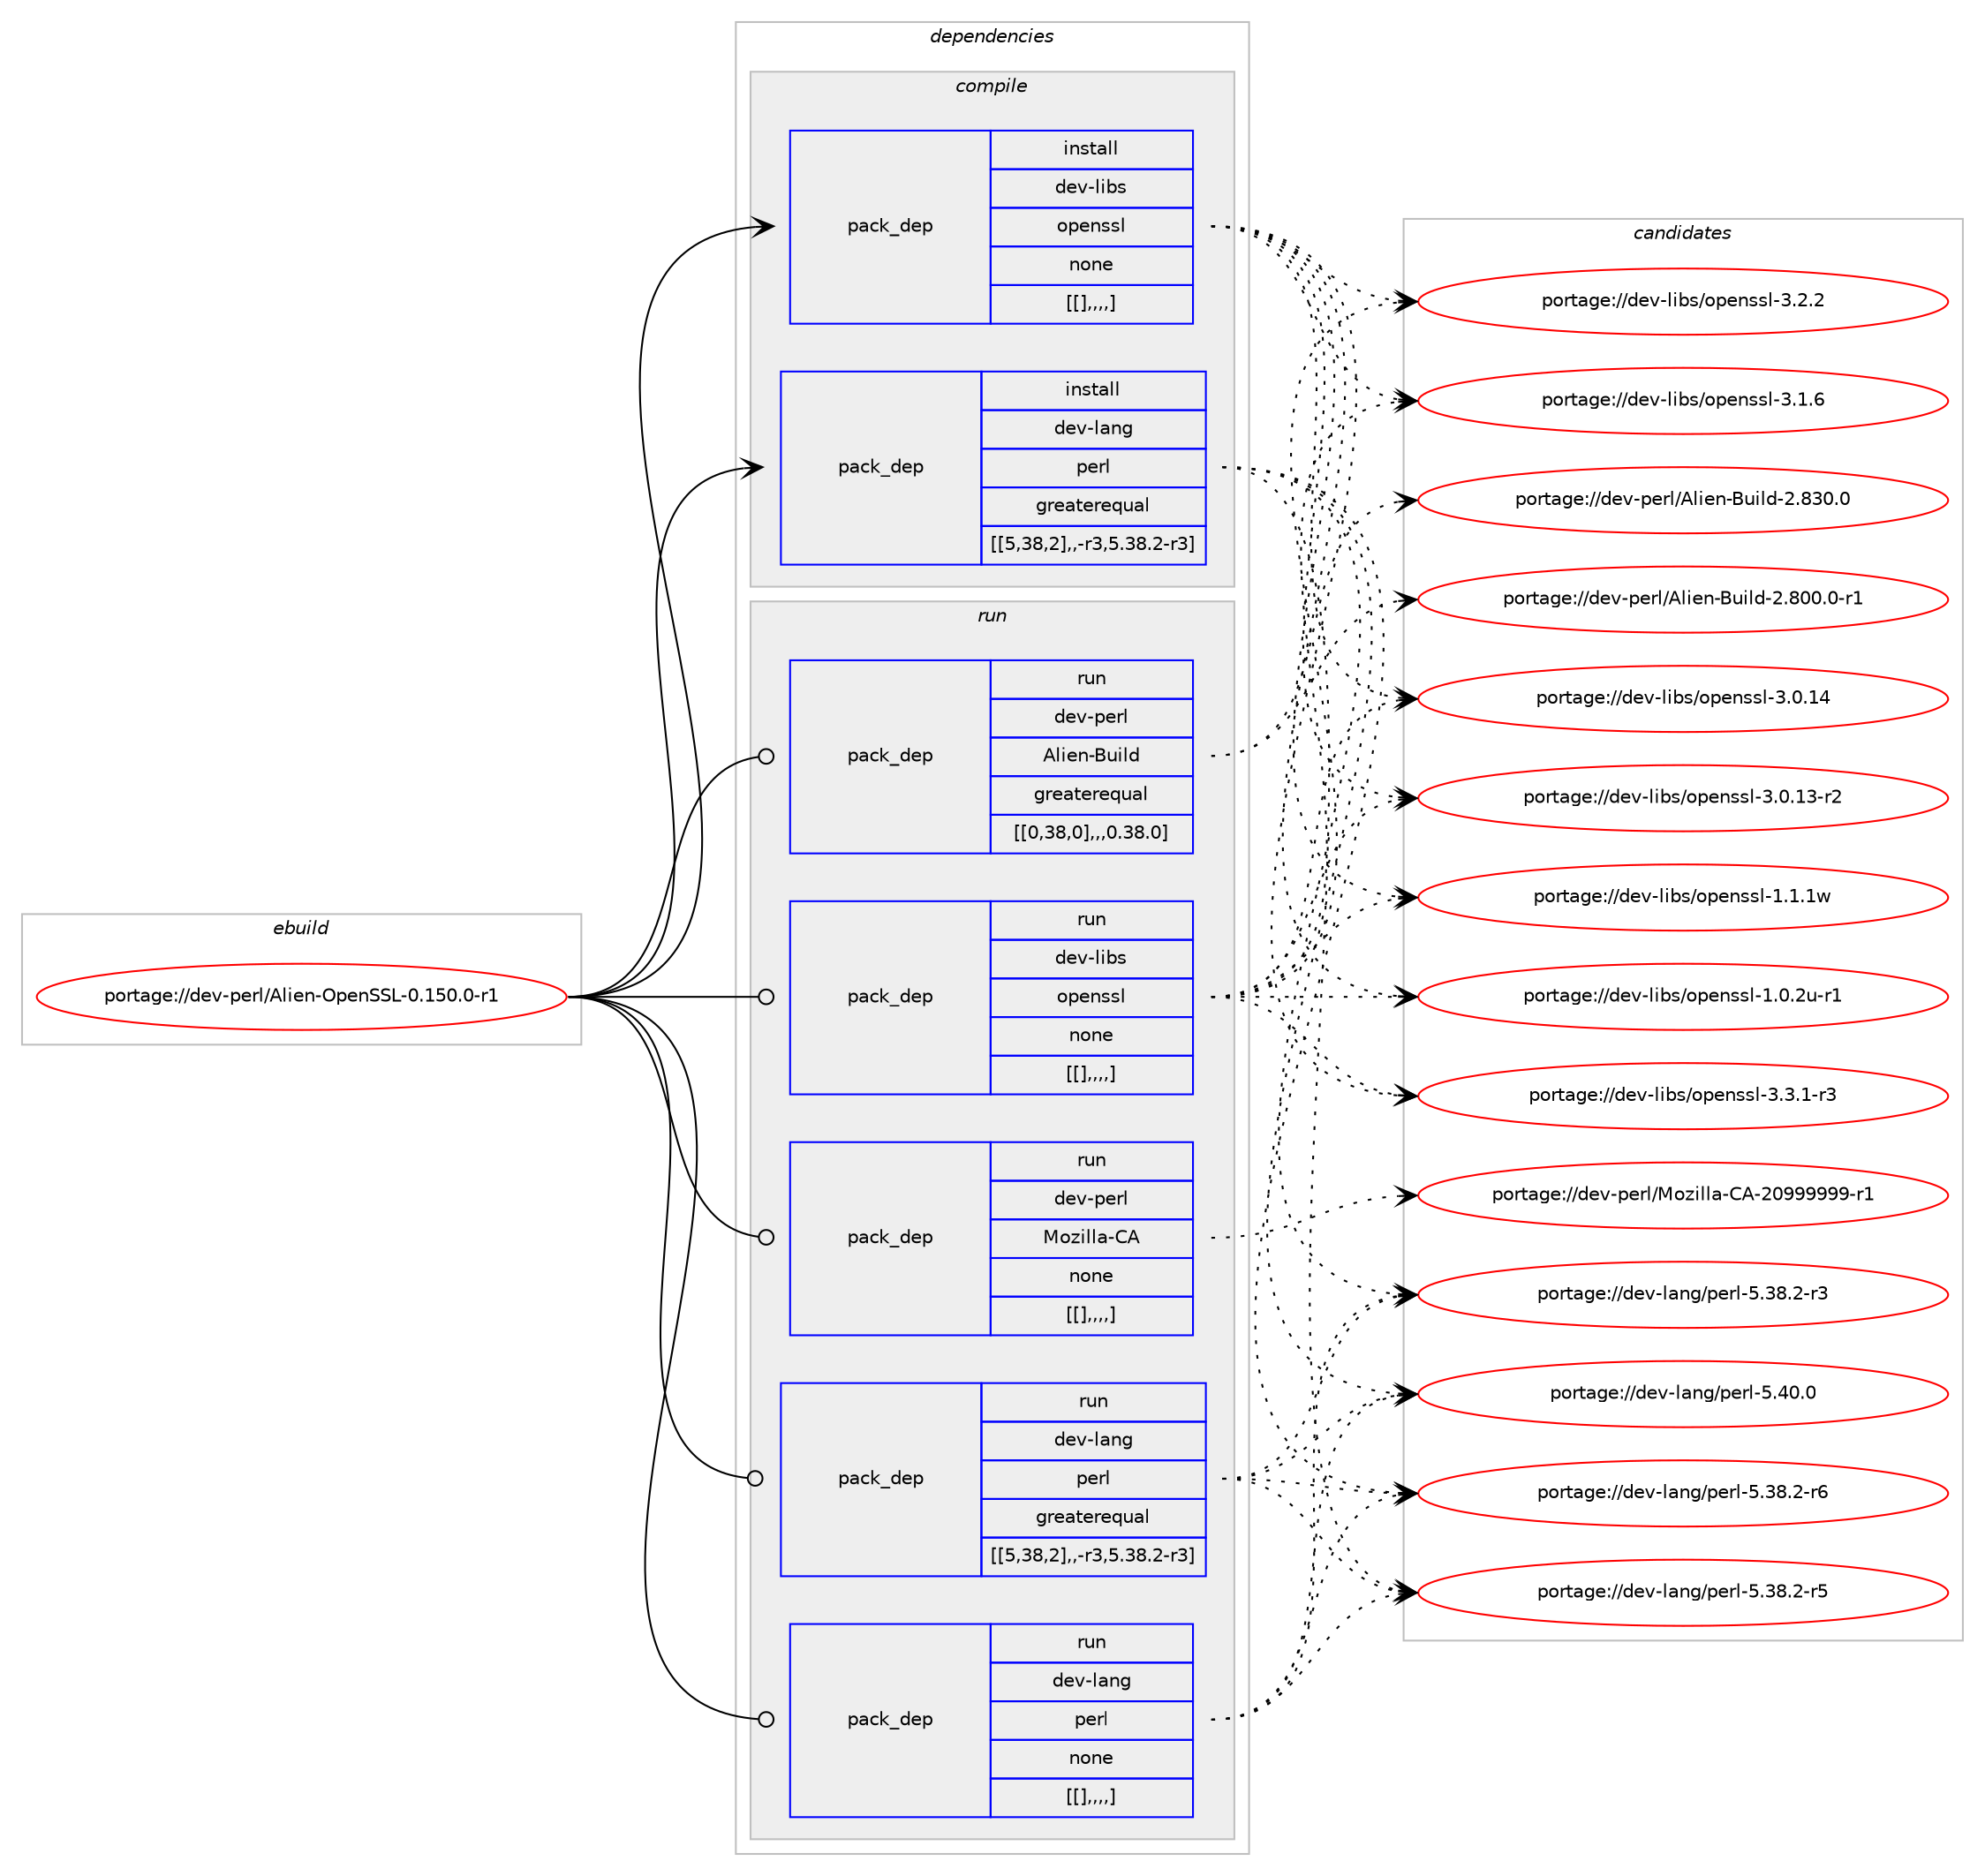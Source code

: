 digraph prolog {

# *************
# Graph options
# *************

newrank=true;
concentrate=true;
compound=true;
graph [rankdir=LR,fontname=Helvetica,fontsize=10,ranksep=1.5];#, ranksep=2.5, nodesep=0.2];
edge  [arrowhead=vee];
node  [fontname=Helvetica,fontsize=10];

# **********
# The ebuild
# **********

subgraph cluster_leftcol {
color=gray;
label=<<i>ebuild</i>>;
id [label="portage://dev-perl/Alien-OpenSSL-0.150.0-r1", color=red, width=4, href="../dev-perl/Alien-OpenSSL-0.150.0-r1.svg"];
}

# ****************
# The dependencies
# ****************

subgraph cluster_midcol {
color=gray;
label=<<i>dependencies</i>>;
subgraph cluster_compile {
fillcolor="#eeeeee";
style=filled;
label=<<i>compile</i>>;
subgraph pack95079 {
dependency126544 [label=<<TABLE BORDER="0" CELLBORDER="1" CELLSPACING="0" CELLPADDING="4" WIDTH="220"><TR><TD ROWSPAN="6" CELLPADDING="30">pack_dep</TD></TR><TR><TD WIDTH="110">install</TD></TR><TR><TD>dev-lang</TD></TR><TR><TD>perl</TD></TR><TR><TD>greaterequal</TD></TR><TR><TD>[[5,38,2],,-r3,5.38.2-r3]</TD></TR></TABLE>>, shape=none, color=blue];
}
id:e -> dependency126544:w [weight=20,style="solid",arrowhead="vee"];
subgraph pack95080 {
dependency126545 [label=<<TABLE BORDER="0" CELLBORDER="1" CELLSPACING="0" CELLPADDING="4" WIDTH="220"><TR><TD ROWSPAN="6" CELLPADDING="30">pack_dep</TD></TR><TR><TD WIDTH="110">install</TD></TR><TR><TD>dev-libs</TD></TR><TR><TD>openssl</TD></TR><TR><TD>none</TD></TR><TR><TD>[[],,,,]</TD></TR></TABLE>>, shape=none, color=blue];
}
id:e -> dependency126545:w [weight=20,style="solid",arrowhead="vee"];
}
subgraph cluster_compileandrun {
fillcolor="#eeeeee";
style=filled;
label=<<i>compile and run</i>>;
}
subgraph cluster_run {
fillcolor="#eeeeee";
style=filled;
label=<<i>run</i>>;
subgraph pack95081 {
dependency126546 [label=<<TABLE BORDER="0" CELLBORDER="1" CELLSPACING="0" CELLPADDING="4" WIDTH="220"><TR><TD ROWSPAN="6" CELLPADDING="30">pack_dep</TD></TR><TR><TD WIDTH="110">run</TD></TR><TR><TD>dev-lang</TD></TR><TR><TD>perl</TD></TR><TR><TD>greaterequal</TD></TR><TR><TD>[[5,38,2],,-r3,5.38.2-r3]</TD></TR></TABLE>>, shape=none, color=blue];
}
id:e -> dependency126546:w [weight=20,style="solid",arrowhead="odot"];
subgraph pack95082 {
dependency126547 [label=<<TABLE BORDER="0" CELLBORDER="1" CELLSPACING="0" CELLPADDING="4" WIDTH="220"><TR><TD ROWSPAN="6" CELLPADDING="30">pack_dep</TD></TR><TR><TD WIDTH="110">run</TD></TR><TR><TD>dev-lang</TD></TR><TR><TD>perl</TD></TR><TR><TD>none</TD></TR><TR><TD>[[],,,,]</TD></TR></TABLE>>, shape=none, color=blue];
}
id:e -> dependency126547:w [weight=20,style="solid",arrowhead="odot"];
subgraph pack95083 {
dependency126548 [label=<<TABLE BORDER="0" CELLBORDER="1" CELLSPACING="0" CELLPADDING="4" WIDTH="220"><TR><TD ROWSPAN="6" CELLPADDING="30">pack_dep</TD></TR><TR><TD WIDTH="110">run</TD></TR><TR><TD>dev-libs</TD></TR><TR><TD>openssl</TD></TR><TR><TD>none</TD></TR><TR><TD>[[],,,,]</TD></TR></TABLE>>, shape=none, color=blue];
}
id:e -> dependency126548:w [weight=20,style="solid",arrowhead="odot"];
subgraph pack95084 {
dependency126549 [label=<<TABLE BORDER="0" CELLBORDER="1" CELLSPACING="0" CELLPADDING="4" WIDTH="220"><TR><TD ROWSPAN="6" CELLPADDING="30">pack_dep</TD></TR><TR><TD WIDTH="110">run</TD></TR><TR><TD>dev-perl</TD></TR><TR><TD>Alien-Build</TD></TR><TR><TD>greaterequal</TD></TR><TR><TD>[[0,38,0],,,0.38.0]</TD></TR></TABLE>>, shape=none, color=blue];
}
id:e -> dependency126549:w [weight=20,style="solid",arrowhead="odot"];
subgraph pack95085 {
dependency126550 [label=<<TABLE BORDER="0" CELLBORDER="1" CELLSPACING="0" CELLPADDING="4" WIDTH="220"><TR><TD ROWSPAN="6" CELLPADDING="30">pack_dep</TD></TR><TR><TD WIDTH="110">run</TD></TR><TR><TD>dev-perl</TD></TR><TR><TD>Mozilla-CA</TD></TR><TR><TD>none</TD></TR><TR><TD>[[],,,,]</TD></TR></TABLE>>, shape=none, color=blue];
}
id:e -> dependency126550:w [weight=20,style="solid",arrowhead="odot"];
}
}

# **************
# The candidates
# **************

subgraph cluster_choices {
rank=same;
color=gray;
label=<<i>candidates</i>>;

subgraph choice95079 {
color=black;
nodesep=1;
choice10010111845108971101034711210111410845534652484648 [label="portage://dev-lang/perl-5.40.0", color=red, width=4,href="../dev-lang/perl-5.40.0.svg"];
choice100101118451089711010347112101114108455346515646504511454 [label="portage://dev-lang/perl-5.38.2-r6", color=red, width=4,href="../dev-lang/perl-5.38.2-r6.svg"];
choice100101118451089711010347112101114108455346515646504511453 [label="portage://dev-lang/perl-5.38.2-r5", color=red, width=4,href="../dev-lang/perl-5.38.2-r5.svg"];
choice100101118451089711010347112101114108455346515646504511451 [label="portage://dev-lang/perl-5.38.2-r3", color=red, width=4,href="../dev-lang/perl-5.38.2-r3.svg"];
dependency126544:e -> choice10010111845108971101034711210111410845534652484648:w [style=dotted,weight="100"];
dependency126544:e -> choice100101118451089711010347112101114108455346515646504511454:w [style=dotted,weight="100"];
dependency126544:e -> choice100101118451089711010347112101114108455346515646504511453:w [style=dotted,weight="100"];
dependency126544:e -> choice100101118451089711010347112101114108455346515646504511451:w [style=dotted,weight="100"];
}
subgraph choice95080 {
color=black;
nodesep=1;
choice1001011184510810598115471111121011101151151084551465146494511451 [label="portage://dev-libs/openssl-3.3.1-r3", color=red, width=4,href="../dev-libs/openssl-3.3.1-r3.svg"];
choice100101118451081059811547111112101110115115108455146504650 [label="portage://dev-libs/openssl-3.2.2", color=red, width=4,href="../dev-libs/openssl-3.2.2.svg"];
choice100101118451081059811547111112101110115115108455146494654 [label="portage://dev-libs/openssl-3.1.6", color=red, width=4,href="../dev-libs/openssl-3.1.6.svg"];
choice10010111845108105981154711111210111011511510845514648464952 [label="portage://dev-libs/openssl-3.0.14", color=red, width=4,href="../dev-libs/openssl-3.0.14.svg"];
choice100101118451081059811547111112101110115115108455146484649514511450 [label="portage://dev-libs/openssl-3.0.13-r2", color=red, width=4,href="../dev-libs/openssl-3.0.13-r2.svg"];
choice100101118451081059811547111112101110115115108454946494649119 [label="portage://dev-libs/openssl-1.1.1w", color=red, width=4,href="../dev-libs/openssl-1.1.1w.svg"];
choice1001011184510810598115471111121011101151151084549464846501174511449 [label="portage://dev-libs/openssl-1.0.2u-r1", color=red, width=4,href="../dev-libs/openssl-1.0.2u-r1.svg"];
dependency126545:e -> choice1001011184510810598115471111121011101151151084551465146494511451:w [style=dotted,weight="100"];
dependency126545:e -> choice100101118451081059811547111112101110115115108455146504650:w [style=dotted,weight="100"];
dependency126545:e -> choice100101118451081059811547111112101110115115108455146494654:w [style=dotted,weight="100"];
dependency126545:e -> choice10010111845108105981154711111210111011511510845514648464952:w [style=dotted,weight="100"];
dependency126545:e -> choice100101118451081059811547111112101110115115108455146484649514511450:w [style=dotted,weight="100"];
dependency126545:e -> choice100101118451081059811547111112101110115115108454946494649119:w [style=dotted,weight="100"];
dependency126545:e -> choice1001011184510810598115471111121011101151151084549464846501174511449:w [style=dotted,weight="100"];
}
subgraph choice95081 {
color=black;
nodesep=1;
choice10010111845108971101034711210111410845534652484648 [label="portage://dev-lang/perl-5.40.0", color=red, width=4,href="../dev-lang/perl-5.40.0.svg"];
choice100101118451089711010347112101114108455346515646504511454 [label="portage://dev-lang/perl-5.38.2-r6", color=red, width=4,href="../dev-lang/perl-5.38.2-r6.svg"];
choice100101118451089711010347112101114108455346515646504511453 [label="portage://dev-lang/perl-5.38.2-r5", color=red, width=4,href="../dev-lang/perl-5.38.2-r5.svg"];
choice100101118451089711010347112101114108455346515646504511451 [label="portage://dev-lang/perl-5.38.2-r3", color=red, width=4,href="../dev-lang/perl-5.38.2-r3.svg"];
dependency126546:e -> choice10010111845108971101034711210111410845534652484648:w [style=dotted,weight="100"];
dependency126546:e -> choice100101118451089711010347112101114108455346515646504511454:w [style=dotted,weight="100"];
dependency126546:e -> choice100101118451089711010347112101114108455346515646504511453:w [style=dotted,weight="100"];
dependency126546:e -> choice100101118451089711010347112101114108455346515646504511451:w [style=dotted,weight="100"];
}
subgraph choice95082 {
color=black;
nodesep=1;
choice10010111845108971101034711210111410845534652484648 [label="portage://dev-lang/perl-5.40.0", color=red, width=4,href="../dev-lang/perl-5.40.0.svg"];
choice100101118451089711010347112101114108455346515646504511454 [label="portage://dev-lang/perl-5.38.2-r6", color=red, width=4,href="../dev-lang/perl-5.38.2-r6.svg"];
choice100101118451089711010347112101114108455346515646504511453 [label="portage://dev-lang/perl-5.38.2-r5", color=red, width=4,href="../dev-lang/perl-5.38.2-r5.svg"];
choice100101118451089711010347112101114108455346515646504511451 [label="portage://dev-lang/perl-5.38.2-r3", color=red, width=4,href="../dev-lang/perl-5.38.2-r3.svg"];
dependency126547:e -> choice10010111845108971101034711210111410845534652484648:w [style=dotted,weight="100"];
dependency126547:e -> choice100101118451089711010347112101114108455346515646504511454:w [style=dotted,weight="100"];
dependency126547:e -> choice100101118451089711010347112101114108455346515646504511453:w [style=dotted,weight="100"];
dependency126547:e -> choice100101118451089711010347112101114108455346515646504511451:w [style=dotted,weight="100"];
}
subgraph choice95083 {
color=black;
nodesep=1;
choice1001011184510810598115471111121011101151151084551465146494511451 [label="portage://dev-libs/openssl-3.3.1-r3", color=red, width=4,href="../dev-libs/openssl-3.3.1-r3.svg"];
choice100101118451081059811547111112101110115115108455146504650 [label="portage://dev-libs/openssl-3.2.2", color=red, width=4,href="../dev-libs/openssl-3.2.2.svg"];
choice100101118451081059811547111112101110115115108455146494654 [label="portage://dev-libs/openssl-3.1.6", color=red, width=4,href="../dev-libs/openssl-3.1.6.svg"];
choice10010111845108105981154711111210111011511510845514648464952 [label="portage://dev-libs/openssl-3.0.14", color=red, width=4,href="../dev-libs/openssl-3.0.14.svg"];
choice100101118451081059811547111112101110115115108455146484649514511450 [label="portage://dev-libs/openssl-3.0.13-r2", color=red, width=4,href="../dev-libs/openssl-3.0.13-r2.svg"];
choice100101118451081059811547111112101110115115108454946494649119 [label="portage://dev-libs/openssl-1.1.1w", color=red, width=4,href="../dev-libs/openssl-1.1.1w.svg"];
choice1001011184510810598115471111121011101151151084549464846501174511449 [label="portage://dev-libs/openssl-1.0.2u-r1", color=red, width=4,href="../dev-libs/openssl-1.0.2u-r1.svg"];
dependency126548:e -> choice1001011184510810598115471111121011101151151084551465146494511451:w [style=dotted,weight="100"];
dependency126548:e -> choice100101118451081059811547111112101110115115108455146504650:w [style=dotted,weight="100"];
dependency126548:e -> choice100101118451081059811547111112101110115115108455146494654:w [style=dotted,weight="100"];
dependency126548:e -> choice10010111845108105981154711111210111011511510845514648464952:w [style=dotted,weight="100"];
dependency126548:e -> choice100101118451081059811547111112101110115115108455146484649514511450:w [style=dotted,weight="100"];
dependency126548:e -> choice100101118451081059811547111112101110115115108454946494649119:w [style=dotted,weight="100"];
dependency126548:e -> choice1001011184510810598115471111121011101151151084549464846501174511449:w [style=dotted,weight="100"];
}
subgraph choice95084 {
color=black;
nodesep=1;
choice10010111845112101114108476510810510111045661171051081004550465651484648 [label="portage://dev-perl/Alien-Build-2.830.0", color=red, width=4,href="../dev-perl/Alien-Build-2.830.0.svg"];
choice100101118451121011141084765108105101110456611710510810045504656484846484511449 [label="portage://dev-perl/Alien-Build-2.800.0-r1", color=red, width=4,href="../dev-perl/Alien-Build-2.800.0-r1.svg"];
dependency126549:e -> choice10010111845112101114108476510810510111045661171051081004550465651484648:w [style=dotted,weight="100"];
dependency126549:e -> choice100101118451121011141084765108105101110456611710510810045504656484846484511449:w [style=dotted,weight="100"];
}
subgraph choice95085 {
color=black;
nodesep=1;
choice100101118451121011141084777111122105108108974567654550485757575757574511449 [label="portage://dev-perl/Mozilla-CA-20999999-r1", color=red, width=4,href="../dev-perl/Mozilla-CA-20999999-r1.svg"];
dependency126550:e -> choice100101118451121011141084777111122105108108974567654550485757575757574511449:w [style=dotted,weight="100"];
}
}

}
